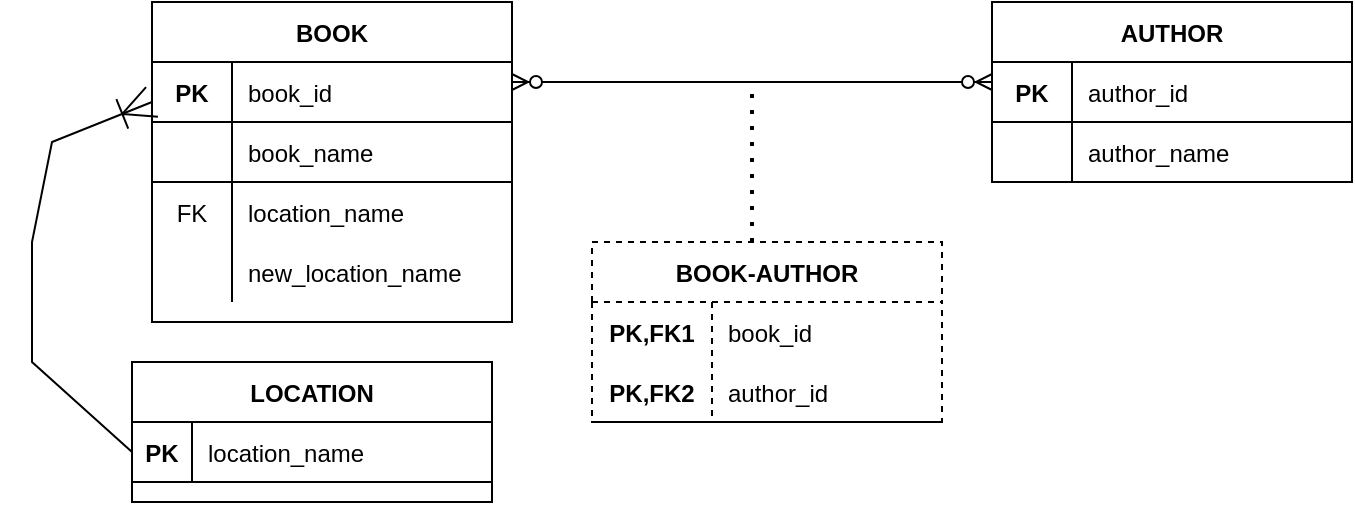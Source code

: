 <mxfile version="20.3.0" type="device"><diagram id="9KA9i8U349iOZwH04F9S" name="Page-1"><mxGraphModel dx="919" dy="857" grid="1" gridSize="10" guides="1" tooltips="1" connect="1" arrows="1" fold="1" page="1" pageScale="1" pageWidth="850" pageHeight="1100" math="0" shadow="0"><root><mxCell id="0"/><mxCell id="1" parent="0"/><mxCell id="TYET1OmFBZJx1cQi-zmv-26" value="AUTHOR" style="shape=table;startSize=30;container=1;collapsible=1;childLayout=tableLayout;fixedRows=1;rowLines=0;fontStyle=1;align=center;resizeLast=1;rounded=0;" parent="1" vertex="1"><mxGeometry x="500" y="140" width="180" height="90" as="geometry"/></mxCell><mxCell id="TYET1OmFBZJx1cQi-zmv-27" value="" style="shape=tableRow;horizontal=0;startSize=0;swimlaneHead=0;swimlaneBody=0;fillColor=none;collapsible=0;dropTarget=0;points=[[0,0.5],[1,0.5]];portConstraint=eastwest;top=0;left=0;right=0;bottom=1;rounded=0;" parent="TYET1OmFBZJx1cQi-zmv-26" vertex="1"><mxGeometry y="30" width="180" height="30" as="geometry"/></mxCell><mxCell id="TYET1OmFBZJx1cQi-zmv-28" value="PK" style="shape=partialRectangle;connectable=0;fillColor=none;top=0;left=0;bottom=0;right=0;fontStyle=1;overflow=hidden;rounded=0;" parent="TYET1OmFBZJx1cQi-zmv-27" vertex="1"><mxGeometry width="40" height="30" as="geometry"><mxRectangle width="40" height="30" as="alternateBounds"/></mxGeometry></mxCell><mxCell id="TYET1OmFBZJx1cQi-zmv-29" value="author_id" style="shape=partialRectangle;connectable=0;fillColor=none;top=0;left=0;bottom=0;right=0;align=left;spacingLeft=6;fontStyle=0;overflow=hidden;rounded=0;" parent="TYET1OmFBZJx1cQi-zmv-27" vertex="1"><mxGeometry x="40" width="140" height="30" as="geometry"><mxRectangle width="140" height="30" as="alternateBounds"/></mxGeometry></mxCell><mxCell id="TYET1OmFBZJx1cQi-zmv-30" value="" style="shape=tableRow;horizontal=0;startSize=0;swimlaneHead=0;swimlaneBody=0;fillColor=none;collapsible=0;dropTarget=0;points=[[0,0.5],[1,0.5]];portConstraint=eastwest;top=0;left=0;right=0;bottom=0;rounded=0;" parent="TYET1OmFBZJx1cQi-zmv-26" vertex="1"><mxGeometry y="60" width="180" height="30" as="geometry"/></mxCell><mxCell id="TYET1OmFBZJx1cQi-zmv-31" value="" style="shape=partialRectangle;connectable=0;fillColor=none;top=0;left=0;bottom=0;right=0;editable=1;overflow=hidden;rounded=0;" parent="TYET1OmFBZJx1cQi-zmv-30" vertex="1"><mxGeometry width="40" height="30" as="geometry"><mxRectangle width="40" height="30" as="alternateBounds"/></mxGeometry></mxCell><mxCell id="TYET1OmFBZJx1cQi-zmv-32" value="author_name" style="shape=partialRectangle;connectable=0;fillColor=none;top=0;left=0;bottom=0;right=0;align=left;spacingLeft=6;overflow=hidden;rounded=0;" parent="TYET1OmFBZJx1cQi-zmv-30" vertex="1"><mxGeometry x="40" width="140" height="30" as="geometry"><mxRectangle width="140" height="30" as="alternateBounds"/></mxGeometry></mxCell><mxCell id="TYET1OmFBZJx1cQi-zmv-72" value="BOOK" style="shape=table;startSize=30;container=1;collapsible=1;childLayout=tableLayout;fixedRows=1;rowLines=0;fontStyle=1;align=center;resizeLast=1;rounded=0;" parent="1" vertex="1"><mxGeometry x="80" y="140" width="180" height="160" as="geometry"/></mxCell><mxCell id="TYET1OmFBZJx1cQi-zmv-73" value="" style="shape=tableRow;horizontal=0;startSize=0;swimlaneHead=0;swimlaneBody=0;fillColor=none;collapsible=0;dropTarget=0;points=[[0,0.5],[1,0.5]];portConstraint=eastwest;top=0;left=0;right=0;bottom=1;rounded=0;" parent="TYET1OmFBZJx1cQi-zmv-72" vertex="1"><mxGeometry y="30" width="180" height="30" as="geometry"/></mxCell><mxCell id="TYET1OmFBZJx1cQi-zmv-74" value="PK" style="shape=partialRectangle;connectable=0;fillColor=none;top=0;left=0;bottom=0;right=0;fontStyle=1;overflow=hidden;rounded=0;" parent="TYET1OmFBZJx1cQi-zmv-73" vertex="1"><mxGeometry width="40" height="30" as="geometry"><mxRectangle width="40" height="30" as="alternateBounds"/></mxGeometry></mxCell><mxCell id="TYET1OmFBZJx1cQi-zmv-75" value="book_id" style="shape=partialRectangle;connectable=0;fillColor=none;top=0;left=0;bottom=0;right=0;align=left;spacingLeft=6;fontStyle=0;overflow=hidden;rounded=0;" parent="TYET1OmFBZJx1cQi-zmv-73" vertex="1"><mxGeometry x="40" width="140" height="30" as="geometry"><mxRectangle width="140" height="30" as="alternateBounds"/></mxGeometry></mxCell><mxCell id="kyjGqfvqJYhL39tW43YV-1" style="shape=tableRow;horizontal=0;startSize=0;swimlaneHead=0;swimlaneBody=0;fillColor=none;collapsible=0;dropTarget=0;points=[[0,0.5],[1,0.5]];portConstraint=eastwest;top=0;left=0;right=0;bottom=1;rounded=0;" parent="TYET1OmFBZJx1cQi-zmv-72" vertex="1"><mxGeometry y="60" width="180" height="30" as="geometry"/></mxCell><mxCell id="kyjGqfvqJYhL39tW43YV-2" style="shape=partialRectangle;connectable=0;fillColor=none;top=0;left=0;bottom=0;right=0;fontStyle=1;overflow=hidden;rounded=0;" parent="kyjGqfvqJYhL39tW43YV-1" vertex="1"><mxGeometry width="40" height="30" as="geometry"><mxRectangle width="40" height="30" as="alternateBounds"/></mxGeometry></mxCell><mxCell id="kyjGqfvqJYhL39tW43YV-3" value="book_name" style="shape=partialRectangle;connectable=0;fillColor=none;top=0;left=0;bottom=0;right=0;align=left;spacingLeft=6;fontStyle=0;overflow=hidden;rounded=0;" parent="kyjGqfvqJYhL39tW43YV-1" vertex="1"><mxGeometry x="40" width="140" height="30" as="geometry"><mxRectangle width="140" height="30" as="alternateBounds"/></mxGeometry></mxCell><mxCell id="TYET1OmFBZJx1cQi-zmv-79" value="" style="shape=tableRow;horizontal=0;startSize=0;swimlaneHead=0;swimlaneBody=0;fillColor=none;collapsible=0;dropTarget=0;points=[[0,0.5],[1,0.5]];portConstraint=eastwest;top=0;left=0;right=0;bottom=0;rounded=0;" parent="TYET1OmFBZJx1cQi-zmv-72" vertex="1"><mxGeometry y="90" width="180" height="30" as="geometry"/></mxCell><mxCell id="TYET1OmFBZJx1cQi-zmv-80" value="FK" style="shape=partialRectangle;connectable=0;fillColor=none;top=0;left=0;bottom=0;right=0;editable=1;overflow=hidden;rounded=0;" parent="TYET1OmFBZJx1cQi-zmv-79" vertex="1"><mxGeometry width="40" height="30" as="geometry"><mxRectangle width="40" height="30" as="alternateBounds"/></mxGeometry></mxCell><mxCell id="TYET1OmFBZJx1cQi-zmv-81" value="location_name" style="shape=partialRectangle;connectable=0;fillColor=none;top=0;left=0;bottom=0;right=0;align=left;spacingLeft=6;overflow=hidden;rounded=0;" parent="TYET1OmFBZJx1cQi-zmv-79" vertex="1"><mxGeometry x="40" width="140" height="30" as="geometry"><mxRectangle width="140" height="30" as="alternateBounds"/></mxGeometry></mxCell><mxCell id="L42KN-6lGuYSg_1CZM_q-4" style="shape=tableRow;horizontal=0;startSize=0;swimlaneHead=0;swimlaneBody=0;fillColor=none;collapsible=0;dropTarget=0;points=[[0,0.5],[1,0.5]];portConstraint=eastwest;top=0;left=0;right=0;bottom=0;rounded=0;" parent="TYET1OmFBZJx1cQi-zmv-72" vertex="1"><mxGeometry y="120" width="180" height="30" as="geometry"/></mxCell><mxCell id="L42KN-6lGuYSg_1CZM_q-5" style="shape=partialRectangle;connectable=0;fillColor=none;top=0;left=0;bottom=0;right=0;editable=1;overflow=hidden;rounded=0;" parent="L42KN-6lGuYSg_1CZM_q-4" vertex="1"><mxGeometry width="40" height="30" as="geometry"><mxRectangle width="40" height="30" as="alternateBounds"/></mxGeometry></mxCell><mxCell id="L42KN-6lGuYSg_1CZM_q-6" value="new_location_name" style="shape=partialRectangle;connectable=0;fillColor=none;top=0;left=0;bottom=0;right=0;align=left;spacingLeft=6;overflow=hidden;rounded=0;" parent="L42KN-6lGuYSg_1CZM_q-4" vertex="1"><mxGeometry x="40" width="140" height="30" as="geometry"><mxRectangle width="140" height="30" as="alternateBounds"/></mxGeometry></mxCell><mxCell id="TYET1OmFBZJx1cQi-zmv-139" value="LOCATION" style="shape=table;startSize=30;container=1;collapsible=1;childLayout=tableLayout;fixedRows=1;rowLines=0;fontStyle=1;align=center;resizeLast=1;rounded=0;" parent="1" vertex="1"><mxGeometry x="70" y="320" width="180" height="70" as="geometry"/></mxCell><mxCell id="TYET1OmFBZJx1cQi-zmv-140" value="" style="shape=tableRow;horizontal=0;startSize=0;swimlaneHead=0;swimlaneBody=0;fillColor=none;collapsible=0;dropTarget=0;points=[[0,0.5],[1,0.5]];portConstraint=eastwest;top=0;left=0;right=0;bottom=1;rounded=0;" parent="TYET1OmFBZJx1cQi-zmv-139" vertex="1"><mxGeometry y="30" width="180" height="30" as="geometry"/></mxCell><mxCell id="TYET1OmFBZJx1cQi-zmv-141" value="PK" style="shape=partialRectangle;connectable=0;fillColor=none;top=0;left=0;bottom=0;right=0;fontStyle=1;overflow=hidden;rounded=0;" parent="TYET1OmFBZJx1cQi-zmv-140" vertex="1"><mxGeometry width="30" height="30" as="geometry"><mxRectangle width="30" height="30" as="alternateBounds"/></mxGeometry></mxCell><mxCell id="TYET1OmFBZJx1cQi-zmv-142" value="location_name" style="shape=partialRectangle;connectable=0;fillColor=none;top=0;left=0;bottom=0;right=0;align=left;spacingLeft=6;fontStyle=0;overflow=hidden;rounded=0;" parent="TYET1OmFBZJx1cQi-zmv-140" vertex="1"><mxGeometry x="30" width="150" height="30" as="geometry"><mxRectangle width="150" height="30" as="alternateBounds"/></mxGeometry></mxCell><mxCell id="TYET1OmFBZJx1cQi-zmv-100" value="BOOK-AUTHOR" style="shape=table;startSize=30;container=1;collapsible=1;childLayout=tableLayout;fixedRows=1;rowLines=0;fontStyle=1;align=center;resizeLast=1;rounded=0;dashed=1;" parent="1" vertex="1"><mxGeometry x="300" y="260" width="175" height="90" as="geometry"/></mxCell><mxCell id="TYET1OmFBZJx1cQi-zmv-101" value="" style="shape=tableRow;horizontal=0;startSize=0;swimlaneHead=0;swimlaneBody=0;fillColor=none;collapsible=0;dropTarget=0;points=[[0,0.5],[1,0.5]];portConstraint=eastwest;top=0;left=0;right=0;bottom=0;rounded=0;" parent="TYET1OmFBZJx1cQi-zmv-100" vertex="1"><mxGeometry y="30" width="175" height="30" as="geometry"/></mxCell><mxCell id="TYET1OmFBZJx1cQi-zmv-102" value="PK,FK1" style="shape=partialRectangle;connectable=0;fillColor=none;top=0;left=0;bottom=0;right=0;fontStyle=1;overflow=hidden;rounded=0;" parent="TYET1OmFBZJx1cQi-zmv-101" vertex="1"><mxGeometry width="60" height="30" as="geometry"><mxRectangle width="60" height="30" as="alternateBounds"/></mxGeometry></mxCell><mxCell id="TYET1OmFBZJx1cQi-zmv-103" value="book_id" style="shape=partialRectangle;connectable=0;fillColor=none;top=0;left=0;bottom=0;right=0;align=left;spacingLeft=6;fontStyle=0;overflow=hidden;rounded=0;" parent="TYET1OmFBZJx1cQi-zmv-101" vertex="1"><mxGeometry x="60" width="115" height="30" as="geometry"><mxRectangle width="115" height="30" as="alternateBounds"/></mxGeometry></mxCell><mxCell id="TYET1OmFBZJx1cQi-zmv-104" value="" style="shape=tableRow;horizontal=0;startSize=0;swimlaneHead=0;swimlaneBody=0;fillColor=none;collapsible=0;dropTarget=0;points=[[0,0.5],[1,0.5]];portConstraint=eastwest;top=0;left=0;right=0;bottom=1;rounded=0;" parent="TYET1OmFBZJx1cQi-zmv-100" vertex="1"><mxGeometry y="60" width="175" height="30" as="geometry"/></mxCell><mxCell id="TYET1OmFBZJx1cQi-zmv-105" value="PK,FK2" style="shape=partialRectangle;connectable=0;fillColor=none;top=0;left=0;bottom=0;right=0;fontStyle=1;overflow=hidden;rounded=0;" parent="TYET1OmFBZJx1cQi-zmv-104" vertex="1"><mxGeometry width="60" height="30" as="geometry"><mxRectangle width="60" height="30" as="alternateBounds"/></mxGeometry></mxCell><mxCell id="TYET1OmFBZJx1cQi-zmv-106" value="author_id" style="shape=partialRectangle;connectable=0;fillColor=none;top=0;left=0;bottom=0;right=0;align=left;spacingLeft=6;fontStyle=0;overflow=hidden;rounded=0;" parent="TYET1OmFBZJx1cQi-zmv-104" vertex="1"><mxGeometry x="60" width="115" height="30" as="geometry"><mxRectangle width="115" height="30" as="alternateBounds"/></mxGeometry></mxCell><mxCell id="TYET1OmFBZJx1cQi-zmv-170" value="" style="edgeStyle=entityRelationEdgeStyle;fontSize=12;html=1;endArrow=ERzeroToMany;endFill=1;startArrow=ERzeroToMany;rounded=0;" parent="1" edge="1"><mxGeometry width="100" height="100" relative="1" as="geometry"><mxPoint x="260" y="180" as="sourcePoint"/><mxPoint x="500" y="180" as="targetPoint"/></mxGeometry></mxCell><mxCell id="TYET1OmFBZJx1cQi-zmv-173" value="" style="endArrow=none;dashed=1;html=1;dashPattern=1 3;strokeWidth=2;rounded=0;" parent="1" edge="1"><mxGeometry width="50" height="50" relative="1" as="geometry"><mxPoint x="380" y="260" as="sourcePoint"/><mxPoint x="380" y="180" as="targetPoint"/></mxGeometry></mxCell><mxCell id="TYET1OmFBZJx1cQi-zmv-177" value="" style="fontSize=12;html=1;endArrow=ERoneToMany;rounded=0;startSize=14;endSize=14;" parent="1" edge="1"><mxGeometry width="100" height="100" relative="1" as="geometry"><mxPoint x="70" y="365" as="sourcePoint"/><mxPoint x="80" y="190" as="targetPoint"/><Array as="points"><mxPoint x="20" y="320"/><mxPoint x="20" y="260"/><mxPoint x="30" y="210"/></Array></mxGeometry></mxCell></root></mxGraphModel></diagram></mxfile>